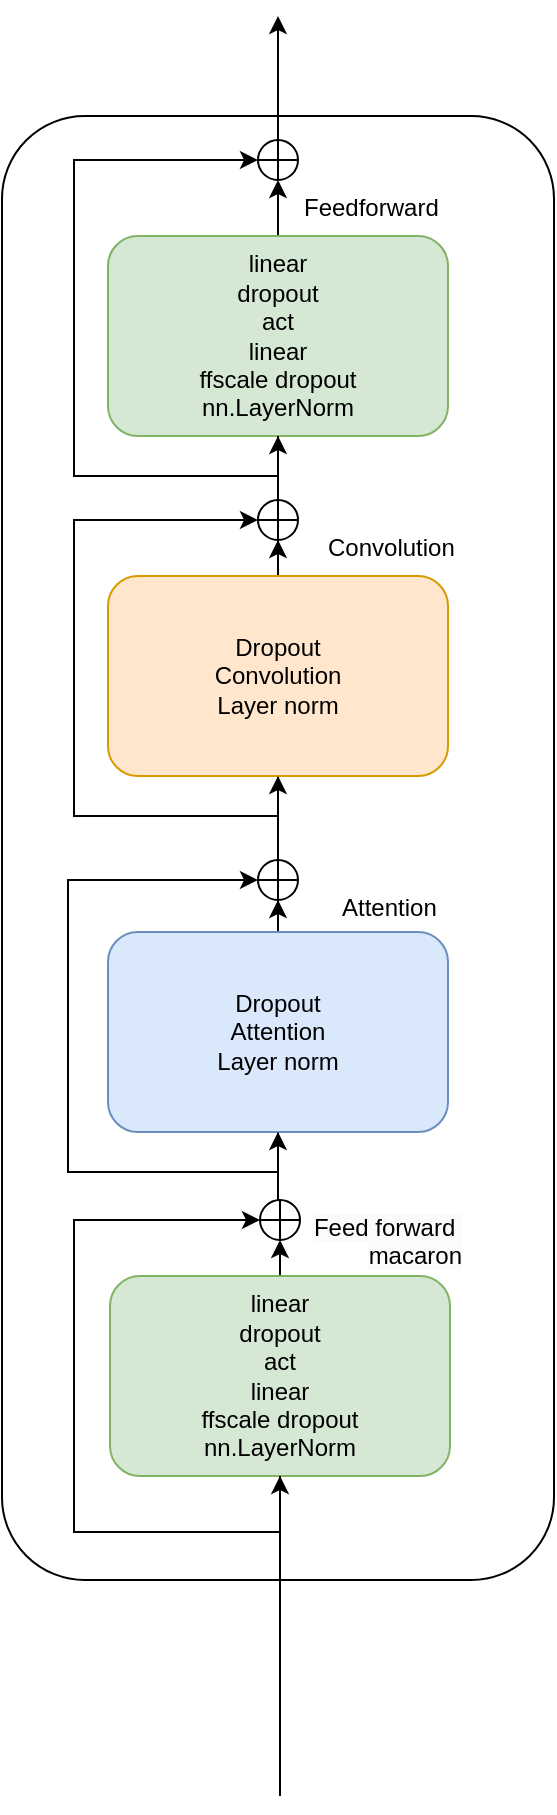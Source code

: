 <mxfile version="23.1.6" type="github">
  <diagram name="Page-1" id="8gHOvVRtRWWs8ZYNdH6r">
    <mxGraphModel dx="1026" dy="692" grid="1" gridSize="12" guides="1" tooltips="1" connect="1" arrows="1" fold="1" page="1" pageScale="1" pageWidth="850" pageHeight="1100" background="#FFFFFF" math="0" shadow="0">
      <root>
        <mxCell id="0" />
        <mxCell id="1" parent="0" />
        <mxCell id="p38P3LaZY30MNL5SKZ96-10" style="edgeStyle=orthogonalEdgeStyle;rounded=0;orthogonalLoop=1;jettySize=auto;html=1;entryX=0.5;entryY=1;entryDx=0;entryDy=0;" edge="1" parent="1" source="p38P3LaZY30MNL5SKZ96-5" target="p38P3LaZY30MNL5SKZ96-1">
          <mxGeometry relative="1" as="geometry">
            <Array as="points">
              <mxPoint x="294" y="686" />
            </Array>
          </mxGeometry>
        </mxCell>
        <mxCell id="p38P3LaZY30MNL5SKZ96-5" value="" style="rounded=1;whiteSpace=wrap;html=1;" vertex="1" parent="1">
          <mxGeometry x="156" y="74" width="276" height="732" as="geometry" />
        </mxCell>
        <mxCell id="p38P3LaZY30MNL5SKZ96-19" style="edgeStyle=orthogonalEdgeStyle;rounded=0;orthogonalLoop=1;jettySize=auto;html=1;exitX=0.5;exitY=1;exitDx=0;exitDy=0;entryX=0;entryY=0.5;entryDx=0;entryDy=0;" edge="1" parent="1" source="p38P3LaZY30MNL5SKZ96-1" target="p38P3LaZY30MNL5SKZ96-18">
          <mxGeometry relative="1" as="geometry">
            <mxPoint x="276" y="458" as="targetPoint" />
            <Array as="points">
              <mxPoint x="294" y="602" />
              <mxPoint x="189" y="602" />
              <mxPoint x="189" y="456" />
            </Array>
          </mxGeometry>
        </mxCell>
        <mxCell id="p38P3LaZY30MNL5SKZ96-21" value="" style="edgeStyle=orthogonalEdgeStyle;rounded=0;orthogonalLoop=1;jettySize=auto;html=1;" edge="1" parent="1" source="p38P3LaZY30MNL5SKZ96-1" target="p38P3LaZY30MNL5SKZ96-18">
          <mxGeometry relative="1" as="geometry" />
        </mxCell>
        <mxCell id="p38P3LaZY30MNL5SKZ96-1" value="Dropout&lt;br&gt;Attention&lt;br&gt;Layer norm" style="rounded=1;whiteSpace=wrap;html=1;fillColor=#dae8fc;strokeColor=#6c8ebf;" vertex="1" parent="1">
          <mxGeometry x="209" y="482" width="170" height="100" as="geometry" />
        </mxCell>
        <mxCell id="p38P3LaZY30MNL5SKZ96-27" value="" style="edgeStyle=orthogonalEdgeStyle;rounded=0;orthogonalLoop=1;jettySize=auto;html=1;" edge="1" parent="1" source="p38P3LaZY30MNL5SKZ96-2" target="p38P3LaZY30MNL5SKZ96-25">
          <mxGeometry relative="1" as="geometry" />
        </mxCell>
        <mxCell id="p38P3LaZY30MNL5SKZ96-28" style="edgeStyle=orthogonalEdgeStyle;rounded=0;orthogonalLoop=1;jettySize=auto;html=1;exitX=0.5;exitY=1;exitDx=0;exitDy=0;entryX=0.5;entryY=1;entryDx=0;entryDy=0;" edge="1" parent="1" source="p38P3LaZY30MNL5SKZ96-2" target="p38P3LaZY30MNL5SKZ96-25">
          <mxGeometry relative="1" as="geometry">
            <Array as="points">
              <mxPoint x="294" y="424" />
              <mxPoint x="192" y="424" />
              <mxPoint x="192" y="276" />
            </Array>
          </mxGeometry>
        </mxCell>
        <mxCell id="p38P3LaZY30MNL5SKZ96-2" value="Dropout&lt;br style=&quot;border-color: var(--border-color);&quot;&gt;Convolution&lt;br style=&quot;border-color: var(--border-color);&quot;&gt;Layer norm" style="rounded=1;whiteSpace=wrap;html=1;fillColor=#ffe6cc;strokeColor=#d79b00;" vertex="1" parent="1">
          <mxGeometry x="209" y="304" width="170" height="100" as="geometry" />
        </mxCell>
        <mxCell id="p38P3LaZY30MNL5SKZ96-14" style="edgeStyle=orthogonalEdgeStyle;rounded=0;orthogonalLoop=1;jettySize=auto;html=1;exitX=0.5;exitY=0;exitDx=0;exitDy=0;entryX=0.5;entryY=1;entryDx=0;entryDy=0;" edge="1" parent="1" source="p38P3LaZY30MNL5SKZ96-3" target="p38P3LaZY30MNL5SKZ96-11">
          <mxGeometry relative="1" as="geometry" />
        </mxCell>
        <mxCell id="p38P3LaZY30MNL5SKZ96-3" value="&lt;br&gt;linear&lt;br&gt;dropout&lt;br&gt;act&lt;br&gt;linear&lt;br&gt;ffscale dropout&lt;br&gt;nn.LayerNorm&lt;br&gt;&lt;div&gt;&lt;br&gt;&lt;/div&gt;" style="rounded=1;whiteSpace=wrap;html=1;fillColor=#d5e8d4;strokeColor=#82b366;" vertex="1" parent="1">
          <mxGeometry x="210" y="654" width="170" height="100" as="geometry" />
        </mxCell>
        <mxCell id="p38P3LaZY30MNL5SKZ96-41" value="" style="edgeStyle=orthogonalEdgeStyle;rounded=0;orthogonalLoop=1;jettySize=auto;html=1;" edge="1" parent="1" source="p38P3LaZY30MNL5SKZ96-4" target="p38P3LaZY30MNL5SKZ96-37">
          <mxGeometry relative="1" as="geometry" />
        </mxCell>
        <mxCell id="p38P3LaZY30MNL5SKZ96-4" value="&lt;br style=&quot;border-color: var(--border-color);&quot;&gt;linear&lt;br style=&quot;border-color: var(--border-color);&quot;&gt;dropout&lt;br style=&quot;border-color: var(--border-color);&quot;&gt;act&lt;br style=&quot;border-color: var(--border-color);&quot;&gt;linear&lt;br style=&quot;border-color: var(--border-color);&quot;&gt;ffscale dropout&lt;br style=&quot;border-color: var(--border-color);&quot;&gt;nn.LayerNorm&lt;div&gt;&lt;br/&gt;&lt;/div&gt;" style="rounded=1;whiteSpace=wrap;html=1;fillColor=#d5e8d4;strokeColor=#82b366;" vertex="1" parent="1">
          <mxGeometry x="209" y="134" width="170" height="100" as="geometry" />
        </mxCell>
        <mxCell id="p38P3LaZY30MNL5SKZ96-7" value="" style="endArrow=classic;html=1;rounded=0;entryX=0.5;entryY=1;entryDx=0;entryDy=0;" edge="1" parent="1" target="p38P3LaZY30MNL5SKZ96-3">
          <mxGeometry width="50" height="50" relative="1" as="geometry">
            <mxPoint x="295" y="914" as="sourcePoint" />
            <mxPoint x="446" y="530" as="targetPoint" />
            <Array as="points" />
          </mxGeometry>
        </mxCell>
        <mxCell id="p38P3LaZY30MNL5SKZ96-8" value="" style="endArrow=classic;html=1;rounded=0;exitX=0.5;exitY=1;exitDx=0;exitDy=0;entryX=0;entryY=0.5;entryDx=0;entryDy=0;" edge="1" parent="1" source="p38P3LaZY30MNL5SKZ96-3" target="p38P3LaZY30MNL5SKZ96-11">
          <mxGeometry width="50" height="50" relative="1" as="geometry">
            <mxPoint x="396" y="592" as="sourcePoint" />
            <mxPoint x="456" y="542" as="targetPoint" />
            <Array as="points">
              <mxPoint x="295" y="782" />
              <mxPoint x="192" y="782" />
              <mxPoint x="192" y="626" />
            </Array>
          </mxGeometry>
        </mxCell>
        <mxCell id="p38P3LaZY30MNL5SKZ96-17" style="edgeStyle=orthogonalEdgeStyle;rounded=0;orthogonalLoop=1;jettySize=auto;html=1;exitX=0.5;exitY=0;exitDx=0;exitDy=0;entryX=0.5;entryY=1;entryDx=0;entryDy=0;" edge="1" parent="1" source="p38P3LaZY30MNL5SKZ96-11" target="p38P3LaZY30MNL5SKZ96-1">
          <mxGeometry relative="1" as="geometry" />
        </mxCell>
        <mxCell id="p38P3LaZY30MNL5SKZ96-11" value="" style="shape=orEllipse;perimeter=ellipsePerimeter;whiteSpace=wrap;html=1;backgroundOutline=1;" vertex="1" parent="1">
          <mxGeometry x="285" y="616" width="20" height="20" as="geometry" />
        </mxCell>
        <mxCell id="p38P3LaZY30MNL5SKZ96-13" value="&lt;span style=&quot;caret-color: rgb(0, 0, 0); color: rgb(0, 0, 0); font-family: Helvetica; font-size: 12px; font-style: normal; font-variant-caps: normal; font-weight: 400; letter-spacing: normal; text-indent: 0px; text-transform: none; word-spacing: 0px; -webkit-text-stroke-width: 0px; background-color: rgb(251, 251, 251); text-decoration: none; float: none; display: inline !important;&quot;&gt;Feed forward&amp;nbsp;&lt;/span&gt;&lt;br style=&quot;border-color: var(--border-color); caret-color: rgb(0, 0, 0); color: rgb(0, 0, 0); font-family: Helvetica; font-size: 12px; font-style: normal; font-variant-caps: normal; font-weight: 400; letter-spacing: normal; text-indent: 0px; text-transform: none; word-spacing: 0px; -webkit-text-stroke-width: 0px; text-decoration: none;&quot;&gt;&lt;span style=&quot;caret-color: rgb(0, 0, 0); color: rgb(0, 0, 0); font-family: Helvetica; font-size: 12px; font-style: normal; font-variant-caps: normal; font-weight: 400; letter-spacing: normal; text-indent: 0px; text-transform: none; word-spacing: 0px; -webkit-text-stroke-width: 0px; background-color: rgb(251, 251, 251); text-decoration: none; float: none; display: inline !important;&quot;&gt;macaron&lt;/span&gt;" style="text;whiteSpace=wrap;html=1;rotation=0;align=right;" vertex="1" parent="1">
          <mxGeometry x="304" y="616" width="84" height="32" as="geometry" />
        </mxCell>
        <mxCell id="p38P3LaZY30MNL5SKZ96-24" value="" style="edgeStyle=orthogonalEdgeStyle;rounded=0;orthogonalLoop=1;jettySize=auto;html=1;" edge="1" parent="1" source="p38P3LaZY30MNL5SKZ96-18" target="p38P3LaZY30MNL5SKZ96-2">
          <mxGeometry relative="1" as="geometry" />
        </mxCell>
        <mxCell id="p38P3LaZY30MNL5SKZ96-18" value="" style="shape=orEllipse;perimeter=ellipsePerimeter;whiteSpace=wrap;html=1;backgroundOutline=1;" vertex="1" parent="1">
          <mxGeometry x="284" y="446" width="20" height="20" as="geometry" />
        </mxCell>
        <mxCell id="p38P3LaZY30MNL5SKZ96-30" value="" style="edgeStyle=orthogonalEdgeStyle;rounded=0;orthogonalLoop=1;jettySize=auto;html=1;" edge="1" parent="1" source="p38P3LaZY30MNL5SKZ96-25" target="p38P3LaZY30MNL5SKZ96-4">
          <mxGeometry relative="1" as="geometry" />
        </mxCell>
        <mxCell id="p38P3LaZY30MNL5SKZ96-25" value="" style="shape=orEllipse;perimeter=ellipsePerimeter;whiteSpace=wrap;html=1;backgroundOutline=1;direction=south;" vertex="1" parent="1">
          <mxGeometry x="284" y="266" width="20" height="20" as="geometry" />
        </mxCell>
        <mxCell id="p38P3LaZY30MNL5SKZ96-33" value="" style="edgeStyle=orthogonalEdgeStyle;rounded=0;orthogonalLoop=1;jettySize=auto;html=1;exitX=0.5;exitY=1;exitDx=0;exitDy=0;entryX=0.5;entryY=1;entryDx=0;entryDy=0;" edge="1" parent="1" source="p38P3LaZY30MNL5SKZ96-4" target="p38P3LaZY30MNL5SKZ96-37">
          <mxGeometry relative="1" as="geometry">
            <mxPoint x="294" y="234" as="sourcePoint" />
            <mxPoint x="324" y="26" as="targetPoint" />
            <Array as="points">
              <mxPoint x="294" y="254" />
              <mxPoint x="192" y="254" />
              <mxPoint x="192" y="96" />
            </Array>
          </mxGeometry>
        </mxCell>
        <mxCell id="p38P3LaZY30MNL5SKZ96-45" style="edgeStyle=orthogonalEdgeStyle;rounded=0;orthogonalLoop=1;jettySize=auto;html=1;exitX=0;exitY=0.5;exitDx=0;exitDy=0;" edge="1" parent="1" source="p38P3LaZY30MNL5SKZ96-37">
          <mxGeometry relative="1" as="geometry">
            <mxPoint x="294" y="24" as="targetPoint" />
          </mxGeometry>
        </mxCell>
        <mxCell id="p38P3LaZY30MNL5SKZ96-37" value="" style="shape=orEllipse;perimeter=ellipsePerimeter;whiteSpace=wrap;html=1;backgroundOutline=1;direction=south;" vertex="1" parent="1">
          <mxGeometry x="284" y="86" width="20" height="20" as="geometry" />
        </mxCell>
        <mxCell id="p38P3LaZY30MNL5SKZ96-42" value="&lt;div style=&quot;text-align: center;&quot;&gt;Attention&lt;/div&gt;" style="text;whiteSpace=wrap;html=1;rotation=0;" vertex="1" parent="1">
          <mxGeometry x="324" y="456" width="48" height="24" as="geometry" />
        </mxCell>
        <mxCell id="p38P3LaZY30MNL5SKZ96-43" value="&lt;div style=&quot;text-align: center;&quot;&gt;Convolution&lt;/div&gt;" style="text;whiteSpace=wrap;html=1;rotation=0;" vertex="1" parent="1">
          <mxGeometry x="317" y="276" width="79" height="24" as="geometry" />
        </mxCell>
        <mxCell id="p38P3LaZY30MNL5SKZ96-44" value="&lt;div style=&quot;text-align: center;&quot;&gt;Feedforward&lt;/div&gt;&lt;div style=&quot;text-align: center;&quot;&gt;&lt;br&gt;&lt;/div&gt;" style="text;whiteSpace=wrap;html=1;rotation=0;" vertex="1" parent="1">
          <mxGeometry x="305" y="106" width="79" height="26" as="geometry" />
        </mxCell>
      </root>
    </mxGraphModel>
  </diagram>
</mxfile>

